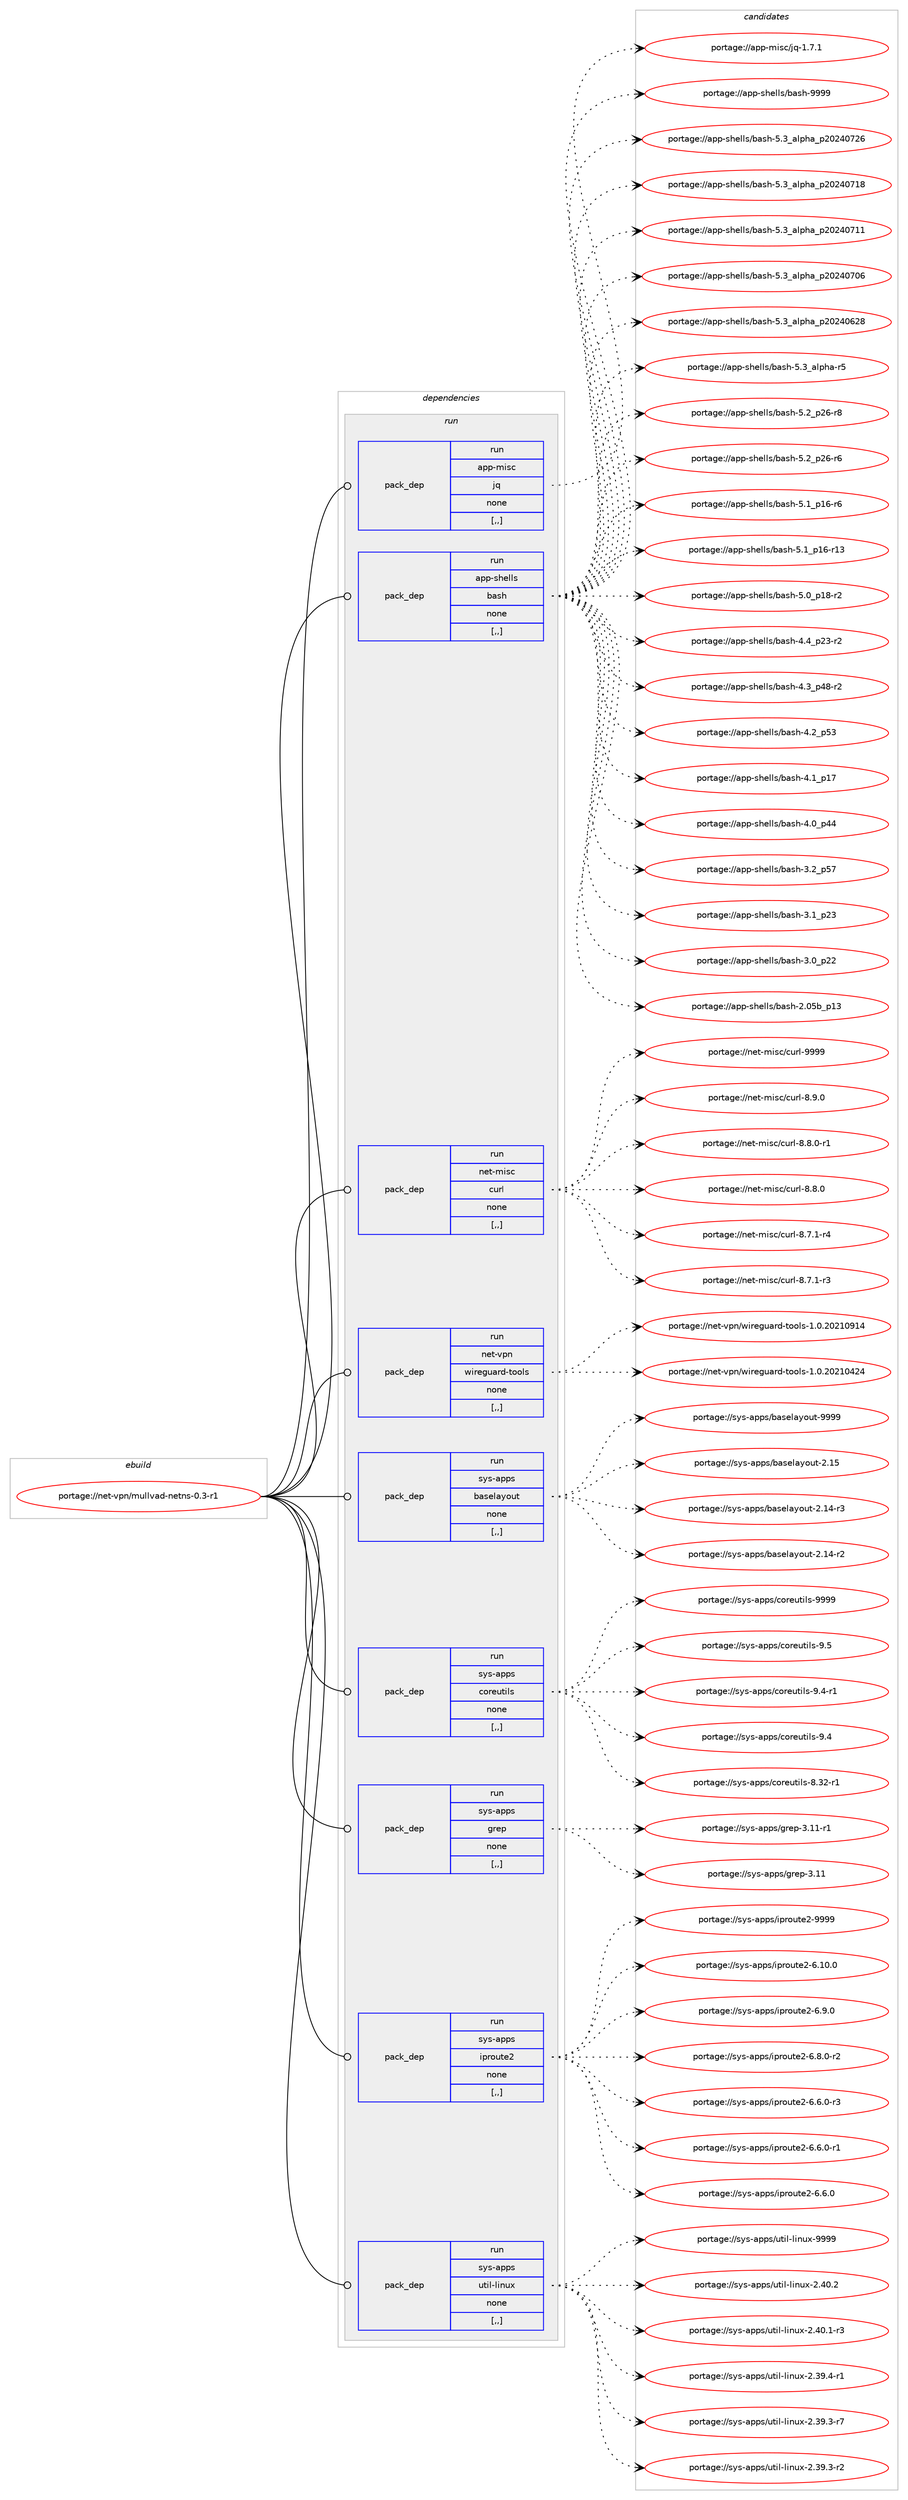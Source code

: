 digraph prolog {

# *************
# Graph options
# *************

newrank=true;
concentrate=true;
compound=true;
graph [rankdir=LR,fontname=Helvetica,fontsize=10,ranksep=1.5];#, ranksep=2.5, nodesep=0.2];
edge  [arrowhead=vee];
node  [fontname=Helvetica,fontsize=10];

# **********
# The ebuild
# **********

subgraph cluster_leftcol {
color=gray;
label=<<i>ebuild</i>>;
id [label="portage://net-vpn/mullvad-netns-0.3-r1", color=red, width=4, href="../net-vpn/mullvad-netns-0.3-r1.svg"];
}

# ****************
# The dependencies
# ****************

subgraph cluster_midcol {
color=gray;
label=<<i>dependencies</i>>;
subgraph cluster_compile {
fillcolor="#eeeeee";
style=filled;
label=<<i>compile</i>>;
}
subgraph cluster_compileandrun {
fillcolor="#eeeeee";
style=filled;
label=<<i>compile and run</i>>;
}
subgraph cluster_run {
fillcolor="#eeeeee";
style=filled;
label=<<i>run</i>>;
subgraph pack281018 {
dependency385779 [label=<<TABLE BORDER="0" CELLBORDER="1" CELLSPACING="0" CELLPADDING="4" WIDTH="220"><TR><TD ROWSPAN="6" CELLPADDING="30">pack_dep</TD></TR><TR><TD WIDTH="110">run</TD></TR><TR><TD>app-misc</TD></TR><TR><TD>jq</TD></TR><TR><TD>none</TD></TR><TR><TD>[,,]</TD></TR></TABLE>>, shape=none, color=blue];
}
id:e -> dependency385779:w [weight=20,style="solid",arrowhead="odot"];
subgraph pack281019 {
dependency385780 [label=<<TABLE BORDER="0" CELLBORDER="1" CELLSPACING="0" CELLPADDING="4" WIDTH="220"><TR><TD ROWSPAN="6" CELLPADDING="30">pack_dep</TD></TR><TR><TD WIDTH="110">run</TD></TR><TR><TD>app-shells</TD></TR><TR><TD>bash</TD></TR><TR><TD>none</TD></TR><TR><TD>[,,]</TD></TR></TABLE>>, shape=none, color=blue];
}
id:e -> dependency385780:w [weight=20,style="solid",arrowhead="odot"];
subgraph pack281020 {
dependency385781 [label=<<TABLE BORDER="0" CELLBORDER="1" CELLSPACING="0" CELLPADDING="4" WIDTH="220"><TR><TD ROWSPAN="6" CELLPADDING="30">pack_dep</TD></TR><TR><TD WIDTH="110">run</TD></TR><TR><TD>net-misc</TD></TR><TR><TD>curl</TD></TR><TR><TD>none</TD></TR><TR><TD>[,,]</TD></TR></TABLE>>, shape=none, color=blue];
}
id:e -> dependency385781:w [weight=20,style="solid",arrowhead="odot"];
subgraph pack281021 {
dependency385782 [label=<<TABLE BORDER="0" CELLBORDER="1" CELLSPACING="0" CELLPADDING="4" WIDTH="220"><TR><TD ROWSPAN="6" CELLPADDING="30">pack_dep</TD></TR><TR><TD WIDTH="110">run</TD></TR><TR><TD>net-vpn</TD></TR><TR><TD>wireguard-tools</TD></TR><TR><TD>none</TD></TR><TR><TD>[,,]</TD></TR></TABLE>>, shape=none, color=blue];
}
id:e -> dependency385782:w [weight=20,style="solid",arrowhead="odot"];
subgraph pack281022 {
dependency385783 [label=<<TABLE BORDER="0" CELLBORDER="1" CELLSPACING="0" CELLPADDING="4" WIDTH="220"><TR><TD ROWSPAN="6" CELLPADDING="30">pack_dep</TD></TR><TR><TD WIDTH="110">run</TD></TR><TR><TD>sys-apps</TD></TR><TR><TD>baselayout</TD></TR><TR><TD>none</TD></TR><TR><TD>[,,]</TD></TR></TABLE>>, shape=none, color=blue];
}
id:e -> dependency385783:w [weight=20,style="solid",arrowhead="odot"];
subgraph pack281023 {
dependency385784 [label=<<TABLE BORDER="0" CELLBORDER="1" CELLSPACING="0" CELLPADDING="4" WIDTH="220"><TR><TD ROWSPAN="6" CELLPADDING="30">pack_dep</TD></TR><TR><TD WIDTH="110">run</TD></TR><TR><TD>sys-apps</TD></TR><TR><TD>coreutils</TD></TR><TR><TD>none</TD></TR><TR><TD>[,,]</TD></TR></TABLE>>, shape=none, color=blue];
}
id:e -> dependency385784:w [weight=20,style="solid",arrowhead="odot"];
subgraph pack281024 {
dependency385785 [label=<<TABLE BORDER="0" CELLBORDER="1" CELLSPACING="0" CELLPADDING="4" WIDTH="220"><TR><TD ROWSPAN="6" CELLPADDING="30">pack_dep</TD></TR><TR><TD WIDTH="110">run</TD></TR><TR><TD>sys-apps</TD></TR><TR><TD>grep</TD></TR><TR><TD>none</TD></TR><TR><TD>[,,]</TD></TR></TABLE>>, shape=none, color=blue];
}
id:e -> dependency385785:w [weight=20,style="solid",arrowhead="odot"];
subgraph pack281025 {
dependency385786 [label=<<TABLE BORDER="0" CELLBORDER="1" CELLSPACING="0" CELLPADDING="4" WIDTH="220"><TR><TD ROWSPAN="6" CELLPADDING="30">pack_dep</TD></TR><TR><TD WIDTH="110">run</TD></TR><TR><TD>sys-apps</TD></TR><TR><TD>iproute2</TD></TR><TR><TD>none</TD></TR><TR><TD>[,,]</TD></TR></TABLE>>, shape=none, color=blue];
}
id:e -> dependency385786:w [weight=20,style="solid",arrowhead="odot"];
subgraph pack281026 {
dependency385787 [label=<<TABLE BORDER="0" CELLBORDER="1" CELLSPACING="0" CELLPADDING="4" WIDTH="220"><TR><TD ROWSPAN="6" CELLPADDING="30">pack_dep</TD></TR><TR><TD WIDTH="110">run</TD></TR><TR><TD>sys-apps</TD></TR><TR><TD>util-linux</TD></TR><TR><TD>none</TD></TR><TR><TD>[,,]</TD></TR></TABLE>>, shape=none, color=blue];
}
id:e -> dependency385787:w [weight=20,style="solid",arrowhead="odot"];
}
}

# **************
# The candidates
# **************

subgraph cluster_choices {
rank=same;
color=gray;
label=<<i>candidates</i>>;

subgraph choice281018 {
color=black;
nodesep=1;
choice97112112451091051159947106113454946554649 [label="portage://app-misc/jq-1.7.1", color=red, width=4,href="../app-misc/jq-1.7.1.svg"];
dependency385779:e -> choice97112112451091051159947106113454946554649:w [style=dotted,weight="100"];
}
subgraph choice281019 {
color=black;
nodesep=1;
choice97112112451151041011081081154798971151044557575757 [label="portage://app-shells/bash-9999", color=red, width=4,href="../app-shells/bash-9999.svg"];
choice971121124511510410110810811547989711510445534651959710811210497951125048505248555054 [label="portage://app-shells/bash-5.3_alpha_p20240726", color=red, width=4,href="../app-shells/bash-5.3_alpha_p20240726.svg"];
choice971121124511510410110810811547989711510445534651959710811210497951125048505248554956 [label="portage://app-shells/bash-5.3_alpha_p20240718", color=red, width=4,href="../app-shells/bash-5.3_alpha_p20240718.svg"];
choice971121124511510410110810811547989711510445534651959710811210497951125048505248554949 [label="portage://app-shells/bash-5.3_alpha_p20240711", color=red, width=4,href="../app-shells/bash-5.3_alpha_p20240711.svg"];
choice971121124511510410110810811547989711510445534651959710811210497951125048505248554854 [label="portage://app-shells/bash-5.3_alpha_p20240706", color=red, width=4,href="../app-shells/bash-5.3_alpha_p20240706.svg"];
choice971121124511510410110810811547989711510445534651959710811210497951125048505248545056 [label="portage://app-shells/bash-5.3_alpha_p20240628", color=red, width=4,href="../app-shells/bash-5.3_alpha_p20240628.svg"];
choice9711211245115104101108108115479897115104455346519597108112104974511453 [label="portage://app-shells/bash-5.3_alpha-r5", color=red, width=4,href="../app-shells/bash-5.3_alpha-r5.svg"];
choice9711211245115104101108108115479897115104455346509511250544511456 [label="portage://app-shells/bash-5.2_p26-r8", color=red, width=4,href="../app-shells/bash-5.2_p26-r8.svg"];
choice9711211245115104101108108115479897115104455346509511250544511454 [label="portage://app-shells/bash-5.2_p26-r6", color=red, width=4,href="../app-shells/bash-5.2_p26-r6.svg"];
choice9711211245115104101108108115479897115104455346499511249544511454 [label="portage://app-shells/bash-5.1_p16-r6", color=red, width=4,href="../app-shells/bash-5.1_p16-r6.svg"];
choice971121124511510410110810811547989711510445534649951124954451144951 [label="portage://app-shells/bash-5.1_p16-r13", color=red, width=4,href="../app-shells/bash-5.1_p16-r13.svg"];
choice9711211245115104101108108115479897115104455346489511249564511450 [label="portage://app-shells/bash-5.0_p18-r2", color=red, width=4,href="../app-shells/bash-5.0_p18-r2.svg"];
choice9711211245115104101108108115479897115104455246529511250514511450 [label="portage://app-shells/bash-4.4_p23-r2", color=red, width=4,href="../app-shells/bash-4.4_p23-r2.svg"];
choice9711211245115104101108108115479897115104455246519511252564511450 [label="portage://app-shells/bash-4.3_p48-r2", color=red, width=4,href="../app-shells/bash-4.3_p48-r2.svg"];
choice971121124511510410110810811547989711510445524650951125351 [label="portage://app-shells/bash-4.2_p53", color=red, width=4,href="../app-shells/bash-4.2_p53.svg"];
choice971121124511510410110810811547989711510445524649951124955 [label="portage://app-shells/bash-4.1_p17", color=red, width=4,href="../app-shells/bash-4.1_p17.svg"];
choice971121124511510410110810811547989711510445524648951125252 [label="portage://app-shells/bash-4.0_p44", color=red, width=4,href="../app-shells/bash-4.0_p44.svg"];
choice971121124511510410110810811547989711510445514650951125355 [label="portage://app-shells/bash-3.2_p57", color=red, width=4,href="../app-shells/bash-3.2_p57.svg"];
choice971121124511510410110810811547989711510445514649951125051 [label="portage://app-shells/bash-3.1_p23", color=red, width=4,href="../app-shells/bash-3.1_p23.svg"];
choice971121124511510410110810811547989711510445514648951125050 [label="portage://app-shells/bash-3.0_p22", color=red, width=4,href="../app-shells/bash-3.0_p22.svg"];
choice9711211245115104101108108115479897115104455046485398951124951 [label="portage://app-shells/bash-2.05b_p13", color=red, width=4,href="../app-shells/bash-2.05b_p13.svg"];
dependency385780:e -> choice97112112451151041011081081154798971151044557575757:w [style=dotted,weight="100"];
dependency385780:e -> choice971121124511510410110810811547989711510445534651959710811210497951125048505248555054:w [style=dotted,weight="100"];
dependency385780:e -> choice971121124511510410110810811547989711510445534651959710811210497951125048505248554956:w [style=dotted,weight="100"];
dependency385780:e -> choice971121124511510410110810811547989711510445534651959710811210497951125048505248554949:w [style=dotted,weight="100"];
dependency385780:e -> choice971121124511510410110810811547989711510445534651959710811210497951125048505248554854:w [style=dotted,weight="100"];
dependency385780:e -> choice971121124511510410110810811547989711510445534651959710811210497951125048505248545056:w [style=dotted,weight="100"];
dependency385780:e -> choice9711211245115104101108108115479897115104455346519597108112104974511453:w [style=dotted,weight="100"];
dependency385780:e -> choice9711211245115104101108108115479897115104455346509511250544511456:w [style=dotted,weight="100"];
dependency385780:e -> choice9711211245115104101108108115479897115104455346509511250544511454:w [style=dotted,weight="100"];
dependency385780:e -> choice9711211245115104101108108115479897115104455346499511249544511454:w [style=dotted,weight="100"];
dependency385780:e -> choice971121124511510410110810811547989711510445534649951124954451144951:w [style=dotted,weight="100"];
dependency385780:e -> choice9711211245115104101108108115479897115104455346489511249564511450:w [style=dotted,weight="100"];
dependency385780:e -> choice9711211245115104101108108115479897115104455246529511250514511450:w [style=dotted,weight="100"];
dependency385780:e -> choice9711211245115104101108108115479897115104455246519511252564511450:w [style=dotted,weight="100"];
dependency385780:e -> choice971121124511510410110810811547989711510445524650951125351:w [style=dotted,weight="100"];
dependency385780:e -> choice971121124511510410110810811547989711510445524649951124955:w [style=dotted,weight="100"];
dependency385780:e -> choice971121124511510410110810811547989711510445524648951125252:w [style=dotted,weight="100"];
dependency385780:e -> choice971121124511510410110810811547989711510445514650951125355:w [style=dotted,weight="100"];
dependency385780:e -> choice971121124511510410110810811547989711510445514649951125051:w [style=dotted,weight="100"];
dependency385780:e -> choice971121124511510410110810811547989711510445514648951125050:w [style=dotted,weight="100"];
dependency385780:e -> choice9711211245115104101108108115479897115104455046485398951124951:w [style=dotted,weight="100"];
}
subgraph choice281020 {
color=black;
nodesep=1;
choice110101116451091051159947991171141084557575757 [label="portage://net-misc/curl-9999", color=red, width=4,href="../net-misc/curl-9999.svg"];
choice11010111645109105115994799117114108455646574648 [label="portage://net-misc/curl-8.9.0", color=red, width=4,href="../net-misc/curl-8.9.0.svg"];
choice110101116451091051159947991171141084556465646484511449 [label="portage://net-misc/curl-8.8.0-r1", color=red, width=4,href="../net-misc/curl-8.8.0-r1.svg"];
choice11010111645109105115994799117114108455646564648 [label="portage://net-misc/curl-8.8.0", color=red, width=4,href="../net-misc/curl-8.8.0.svg"];
choice110101116451091051159947991171141084556465546494511452 [label="portage://net-misc/curl-8.7.1-r4", color=red, width=4,href="../net-misc/curl-8.7.1-r4.svg"];
choice110101116451091051159947991171141084556465546494511451 [label="portage://net-misc/curl-8.7.1-r3", color=red, width=4,href="../net-misc/curl-8.7.1-r3.svg"];
dependency385781:e -> choice110101116451091051159947991171141084557575757:w [style=dotted,weight="100"];
dependency385781:e -> choice11010111645109105115994799117114108455646574648:w [style=dotted,weight="100"];
dependency385781:e -> choice110101116451091051159947991171141084556465646484511449:w [style=dotted,weight="100"];
dependency385781:e -> choice11010111645109105115994799117114108455646564648:w [style=dotted,weight="100"];
dependency385781:e -> choice110101116451091051159947991171141084556465546494511452:w [style=dotted,weight="100"];
dependency385781:e -> choice110101116451091051159947991171141084556465546494511451:w [style=dotted,weight="100"];
}
subgraph choice281021 {
color=black;
nodesep=1;
choice1101011164511811211047119105114101103117971141004511611111110811545494648465048504948574952 [label="portage://net-vpn/wireguard-tools-1.0.20210914", color=red, width=4,href="../net-vpn/wireguard-tools-1.0.20210914.svg"];
choice1101011164511811211047119105114101103117971141004511611111110811545494648465048504948525052 [label="portage://net-vpn/wireguard-tools-1.0.20210424", color=red, width=4,href="../net-vpn/wireguard-tools-1.0.20210424.svg"];
dependency385782:e -> choice1101011164511811211047119105114101103117971141004511611111110811545494648465048504948574952:w [style=dotted,weight="100"];
dependency385782:e -> choice1101011164511811211047119105114101103117971141004511611111110811545494648465048504948525052:w [style=dotted,weight="100"];
}
subgraph choice281022 {
color=black;
nodesep=1;
choice1151211154597112112115479897115101108971211111171164557575757 [label="portage://sys-apps/baselayout-9999", color=red, width=4,href="../sys-apps/baselayout-9999.svg"];
choice1151211154597112112115479897115101108971211111171164550464953 [label="portage://sys-apps/baselayout-2.15", color=red, width=4,href="../sys-apps/baselayout-2.15.svg"];
choice11512111545971121121154798971151011089712111111711645504649524511451 [label="portage://sys-apps/baselayout-2.14-r3", color=red, width=4,href="../sys-apps/baselayout-2.14-r3.svg"];
choice11512111545971121121154798971151011089712111111711645504649524511450 [label="portage://sys-apps/baselayout-2.14-r2", color=red, width=4,href="../sys-apps/baselayout-2.14-r2.svg"];
dependency385783:e -> choice1151211154597112112115479897115101108971211111171164557575757:w [style=dotted,weight="100"];
dependency385783:e -> choice1151211154597112112115479897115101108971211111171164550464953:w [style=dotted,weight="100"];
dependency385783:e -> choice11512111545971121121154798971151011089712111111711645504649524511451:w [style=dotted,weight="100"];
dependency385783:e -> choice11512111545971121121154798971151011089712111111711645504649524511450:w [style=dotted,weight="100"];
}
subgraph choice281023 {
color=black;
nodesep=1;
choice115121115459711211211547991111141011171161051081154557575757 [label="portage://sys-apps/coreutils-9999", color=red, width=4,href="../sys-apps/coreutils-9999.svg"];
choice1151211154597112112115479911111410111711610510811545574653 [label="portage://sys-apps/coreutils-9.5", color=red, width=4,href="../sys-apps/coreutils-9.5.svg"];
choice11512111545971121121154799111114101117116105108115455746524511449 [label="portage://sys-apps/coreutils-9.4-r1", color=red, width=4,href="../sys-apps/coreutils-9.4-r1.svg"];
choice1151211154597112112115479911111410111711610510811545574652 [label="portage://sys-apps/coreutils-9.4", color=red, width=4,href="../sys-apps/coreutils-9.4.svg"];
choice1151211154597112112115479911111410111711610510811545564651504511449 [label="portage://sys-apps/coreutils-8.32-r1", color=red, width=4,href="../sys-apps/coreutils-8.32-r1.svg"];
dependency385784:e -> choice115121115459711211211547991111141011171161051081154557575757:w [style=dotted,weight="100"];
dependency385784:e -> choice1151211154597112112115479911111410111711610510811545574653:w [style=dotted,weight="100"];
dependency385784:e -> choice11512111545971121121154799111114101117116105108115455746524511449:w [style=dotted,weight="100"];
dependency385784:e -> choice1151211154597112112115479911111410111711610510811545574652:w [style=dotted,weight="100"];
dependency385784:e -> choice1151211154597112112115479911111410111711610510811545564651504511449:w [style=dotted,weight="100"];
}
subgraph choice281024 {
color=black;
nodesep=1;
choice11512111545971121121154710311410111245514649494511449 [label="portage://sys-apps/grep-3.11-r1", color=red, width=4,href="../sys-apps/grep-3.11-r1.svg"];
choice1151211154597112112115471031141011124551464949 [label="portage://sys-apps/grep-3.11", color=red, width=4,href="../sys-apps/grep-3.11.svg"];
dependency385785:e -> choice11512111545971121121154710311410111245514649494511449:w [style=dotted,weight="100"];
dependency385785:e -> choice1151211154597112112115471031141011124551464949:w [style=dotted,weight="100"];
}
subgraph choice281025 {
color=black;
nodesep=1;
choice115121115459711211211547105112114111117116101504557575757 [label="portage://sys-apps/iproute2-9999", color=red, width=4,href="../sys-apps/iproute2-9999.svg"];
choice1151211154597112112115471051121141111171161015045544649484648 [label="portage://sys-apps/iproute2-6.10.0", color=red, width=4,href="../sys-apps/iproute2-6.10.0.svg"];
choice11512111545971121121154710511211411111711610150455446574648 [label="portage://sys-apps/iproute2-6.9.0", color=red, width=4,href="../sys-apps/iproute2-6.9.0.svg"];
choice115121115459711211211547105112114111117116101504554465646484511450 [label="portage://sys-apps/iproute2-6.8.0-r2", color=red, width=4,href="../sys-apps/iproute2-6.8.0-r2.svg"];
choice115121115459711211211547105112114111117116101504554465446484511451 [label="portage://sys-apps/iproute2-6.6.0-r3", color=red, width=4,href="../sys-apps/iproute2-6.6.0-r3.svg"];
choice115121115459711211211547105112114111117116101504554465446484511449 [label="portage://sys-apps/iproute2-6.6.0-r1", color=red, width=4,href="../sys-apps/iproute2-6.6.0-r1.svg"];
choice11512111545971121121154710511211411111711610150455446544648 [label="portage://sys-apps/iproute2-6.6.0", color=red, width=4,href="../sys-apps/iproute2-6.6.0.svg"];
dependency385786:e -> choice115121115459711211211547105112114111117116101504557575757:w [style=dotted,weight="100"];
dependency385786:e -> choice1151211154597112112115471051121141111171161015045544649484648:w [style=dotted,weight="100"];
dependency385786:e -> choice11512111545971121121154710511211411111711610150455446574648:w [style=dotted,weight="100"];
dependency385786:e -> choice115121115459711211211547105112114111117116101504554465646484511450:w [style=dotted,weight="100"];
dependency385786:e -> choice115121115459711211211547105112114111117116101504554465446484511451:w [style=dotted,weight="100"];
dependency385786:e -> choice115121115459711211211547105112114111117116101504554465446484511449:w [style=dotted,weight="100"];
dependency385786:e -> choice11512111545971121121154710511211411111711610150455446544648:w [style=dotted,weight="100"];
}
subgraph choice281026 {
color=black;
nodesep=1;
choice115121115459711211211547117116105108451081051101171204557575757 [label="portage://sys-apps/util-linux-9999", color=red, width=4,href="../sys-apps/util-linux-9999.svg"];
choice1151211154597112112115471171161051084510810511011712045504652484650 [label="portage://sys-apps/util-linux-2.40.2", color=red, width=4,href="../sys-apps/util-linux-2.40.2.svg"];
choice11512111545971121121154711711610510845108105110117120455046524846494511451 [label="portage://sys-apps/util-linux-2.40.1-r3", color=red, width=4,href="../sys-apps/util-linux-2.40.1-r3.svg"];
choice11512111545971121121154711711610510845108105110117120455046515746524511449 [label="portage://sys-apps/util-linux-2.39.4-r1", color=red, width=4,href="../sys-apps/util-linux-2.39.4-r1.svg"];
choice11512111545971121121154711711610510845108105110117120455046515746514511455 [label="portage://sys-apps/util-linux-2.39.3-r7", color=red, width=4,href="../sys-apps/util-linux-2.39.3-r7.svg"];
choice11512111545971121121154711711610510845108105110117120455046515746514511450 [label="portage://sys-apps/util-linux-2.39.3-r2", color=red, width=4,href="../sys-apps/util-linux-2.39.3-r2.svg"];
dependency385787:e -> choice115121115459711211211547117116105108451081051101171204557575757:w [style=dotted,weight="100"];
dependency385787:e -> choice1151211154597112112115471171161051084510810511011712045504652484650:w [style=dotted,weight="100"];
dependency385787:e -> choice11512111545971121121154711711610510845108105110117120455046524846494511451:w [style=dotted,weight="100"];
dependency385787:e -> choice11512111545971121121154711711610510845108105110117120455046515746524511449:w [style=dotted,weight="100"];
dependency385787:e -> choice11512111545971121121154711711610510845108105110117120455046515746514511455:w [style=dotted,weight="100"];
dependency385787:e -> choice11512111545971121121154711711610510845108105110117120455046515746514511450:w [style=dotted,weight="100"];
}
}

}
